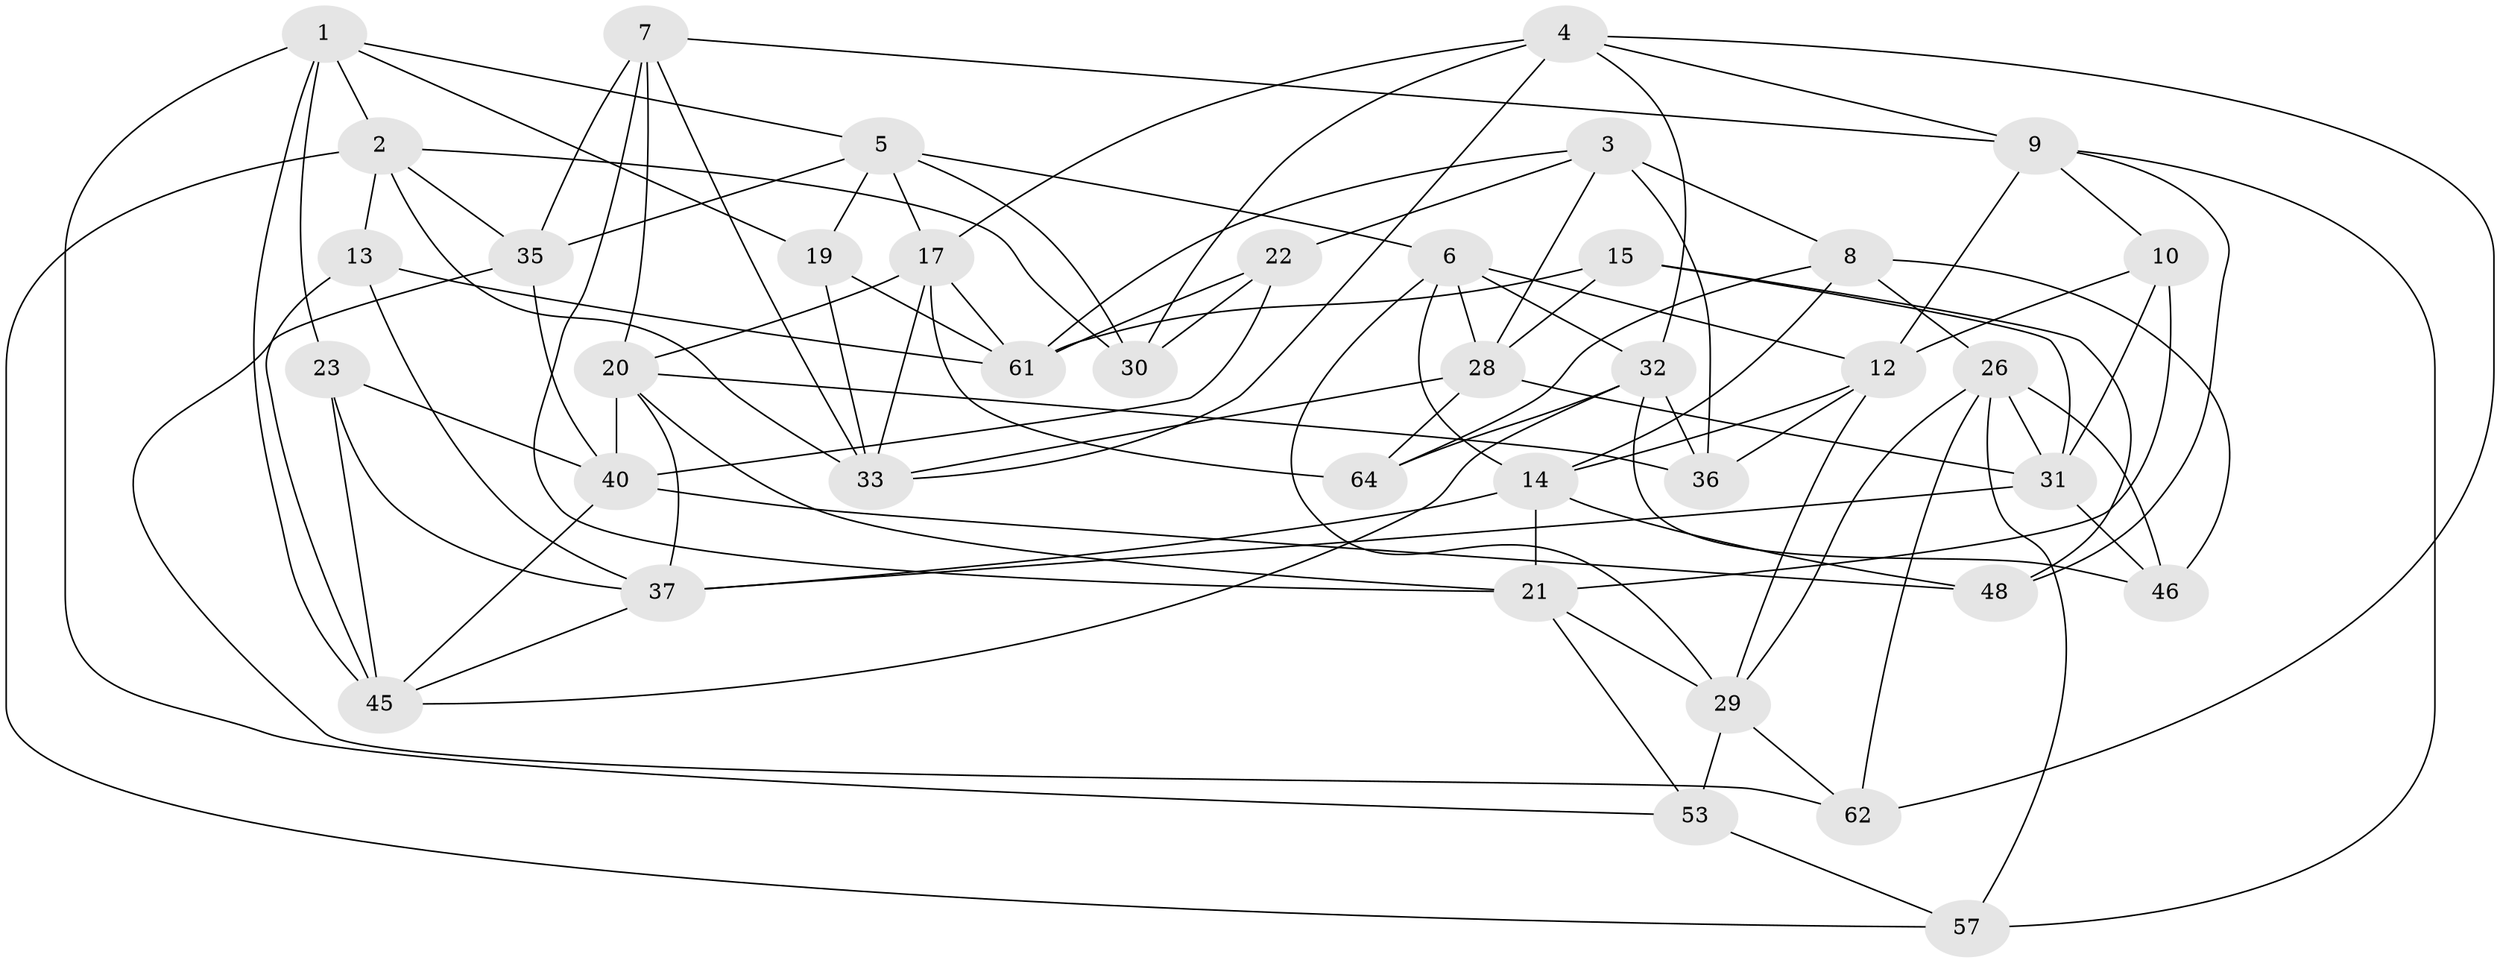 // Generated by graph-tools (version 1.1) at 2025/52/02/27/25 19:52:32]
// undirected, 39 vertices, 101 edges
graph export_dot {
graph [start="1"]
  node [color=gray90,style=filled];
  1 [super="+27"];
  2 [super="+24"];
  3 [super="+58"];
  4 [super="+49"];
  5 [super="+25"];
  6 [super="+52"];
  7 [super="+39"];
  8 [super="+11"];
  9 [super="+16"];
  10;
  12 [super="+54"];
  13;
  14 [super="+55"];
  15;
  17 [super="+18"];
  19;
  20 [super="+41"];
  21 [super="+60"];
  22;
  23;
  26 [super="+51"];
  28 [super="+34"];
  29 [super="+59"];
  30;
  31 [super="+43"];
  32 [super="+44"];
  33 [super="+38"];
  35 [super="+42"];
  36;
  37 [super="+56"];
  40 [super="+50"];
  45 [super="+47"];
  46;
  48;
  53;
  57;
  61 [super="+63"];
  62;
  64;
  1 -- 19;
  1 -- 53;
  1 -- 23;
  1 -- 2;
  1 -- 45;
  1 -- 5;
  2 -- 33;
  2 -- 30;
  2 -- 13;
  2 -- 57;
  2 -- 35;
  3 -- 36;
  3 -- 8 [weight=2];
  3 -- 28;
  3 -- 61;
  3 -- 22;
  4 -- 9;
  4 -- 33;
  4 -- 62;
  4 -- 30;
  4 -- 32;
  4 -- 17;
  5 -- 35;
  5 -- 17;
  5 -- 30;
  5 -- 19;
  5 -- 6;
  6 -- 29;
  6 -- 12;
  6 -- 32;
  6 -- 28;
  6 -- 14;
  7 -- 20;
  7 -- 35 [weight=2];
  7 -- 9;
  7 -- 33;
  7 -- 21;
  8 -- 46;
  8 -- 64;
  8 -- 26;
  8 -- 14;
  9 -- 10;
  9 -- 48;
  9 -- 57;
  9 -- 12;
  10 -- 21;
  10 -- 31;
  10 -- 12;
  12 -- 36;
  12 -- 14;
  12 -- 29;
  13 -- 45;
  13 -- 61;
  13 -- 37;
  14 -- 48;
  14 -- 37;
  14 -- 21;
  15 -- 48;
  15 -- 31;
  15 -- 28;
  15 -- 61;
  17 -- 64;
  17 -- 33;
  17 -- 61;
  17 -- 20;
  19 -- 61;
  19 -- 33;
  20 -- 37;
  20 -- 36;
  20 -- 21;
  20 -- 40;
  21 -- 29;
  21 -- 53;
  22 -- 30;
  22 -- 40;
  22 -- 61;
  23 -- 40;
  23 -- 45;
  23 -- 37;
  26 -- 62;
  26 -- 57;
  26 -- 46;
  26 -- 29;
  26 -- 31;
  28 -- 64;
  28 -- 31;
  28 -- 33;
  29 -- 62;
  29 -- 53;
  31 -- 46;
  31 -- 37;
  32 -- 45;
  32 -- 36;
  32 -- 64;
  32 -- 46;
  35 -- 62;
  35 -- 40;
  37 -- 45;
  40 -- 45;
  40 -- 48;
  53 -- 57;
}
